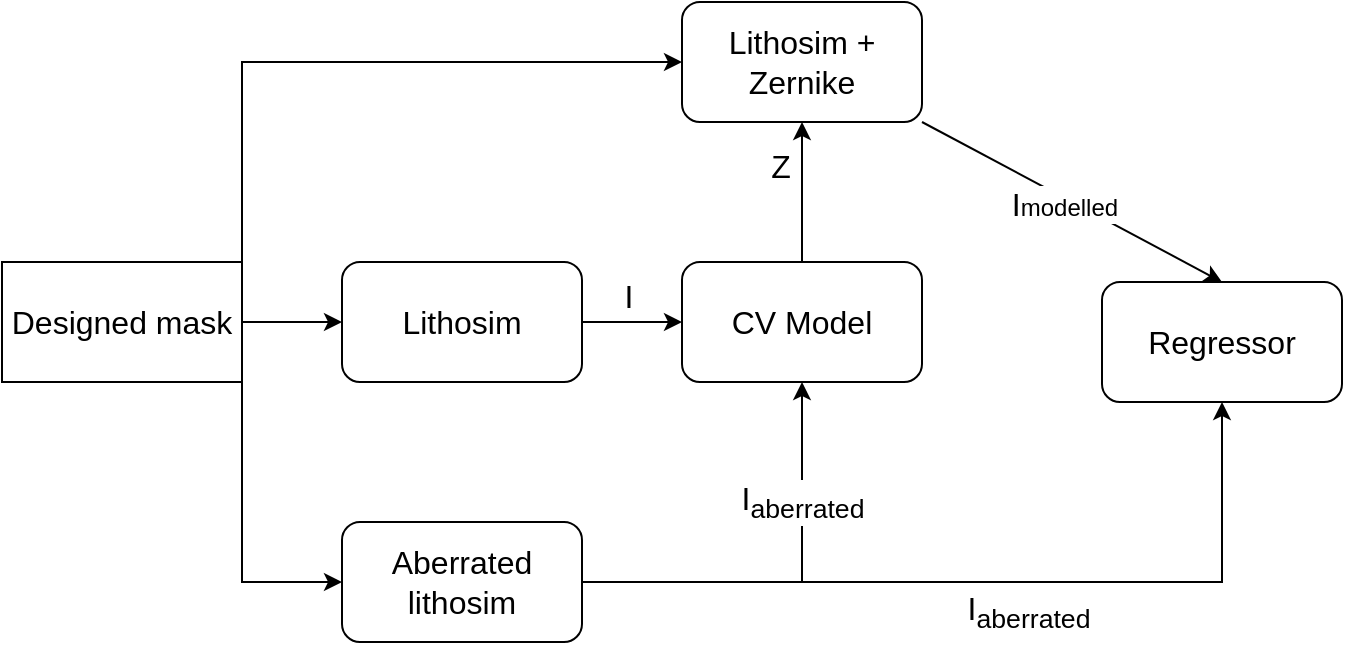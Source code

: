 <mxfile version="24.3.1" type="device">
  <diagram name="Страница — 1" id="pCdZ8OKwyEu4rpP-V3uT">
    <mxGraphModel dx="1050" dy="663" grid="1" gridSize="10" guides="1" tooltips="1" connect="1" arrows="1" fold="1" page="1" pageScale="1" pageWidth="827" pageHeight="1169" math="0" shadow="0">
      <root>
        <mxCell id="0" />
        <mxCell id="1" parent="0" />
        <mxCell id="ReXYLGYF4wV7l54f07KE-1" value="&lt;font style=&quot;font-size: 16px;&quot;&gt;Designed mask&lt;/font&gt;" style="rounded=0;whiteSpace=wrap;html=1;" vertex="1" parent="1">
          <mxGeometry x="30" y="340" width="120" height="60" as="geometry" />
        </mxCell>
        <mxCell id="ReXYLGYF4wV7l54f07KE-5" value="&lt;font style=&quot;font-size: 16px;&quot;&gt;L&lt;/font&gt;&lt;span style=&quot;font-size: 16px; background-color: initial;&quot;&gt;ithosim&lt;/span&gt;" style="rounded=1;whiteSpace=wrap;html=1;" vertex="1" parent="1">
          <mxGeometry x="200" y="340" width="120" height="60" as="geometry" />
        </mxCell>
        <mxCell id="ReXYLGYF4wV7l54f07KE-6" value="&lt;span style=&quot;font-size: 16px;&quot;&gt;Aberrated lithosim&lt;/span&gt;" style="rounded=1;whiteSpace=wrap;html=1;" vertex="1" parent="1">
          <mxGeometry x="200" y="470" width="120" height="60" as="geometry" />
        </mxCell>
        <mxCell id="ReXYLGYF4wV7l54f07KE-7" value="&lt;font style=&quot;font-size: 16px;&quot;&gt;CV Model&lt;/font&gt;" style="rounded=1;whiteSpace=wrap;html=1;" vertex="1" parent="1">
          <mxGeometry x="370" y="340" width="120" height="60" as="geometry" />
        </mxCell>
        <mxCell id="ReXYLGYF4wV7l54f07KE-8" value="&lt;font style=&quot;font-size: 16px;&quot;&gt;Lithosim + Zernike&lt;/font&gt;" style="rounded=1;whiteSpace=wrap;html=1;" vertex="1" parent="1">
          <mxGeometry x="370" y="210" width="120" height="60" as="geometry" />
        </mxCell>
        <mxCell id="ReXYLGYF4wV7l54f07KE-9" value="&lt;font style=&quot;font-size: 16px;&quot;&gt;Regressor&lt;/font&gt;" style="rounded=1;whiteSpace=wrap;html=1;" vertex="1" parent="1">
          <mxGeometry x="580" y="350" width="120" height="60" as="geometry" />
        </mxCell>
        <mxCell id="ReXYLGYF4wV7l54f07KE-10" value="" style="endArrow=classic;html=1;rounded=0;exitX=1;exitY=0.5;exitDx=0;exitDy=0;entryX=0;entryY=0.5;entryDx=0;entryDy=0;" edge="1" parent="1" source="ReXYLGYF4wV7l54f07KE-1" target="ReXYLGYF4wV7l54f07KE-5">
          <mxGeometry width="50" height="50" relative="1" as="geometry">
            <mxPoint x="430" y="300" as="sourcePoint" />
            <mxPoint x="480" y="250" as="targetPoint" />
          </mxGeometry>
        </mxCell>
        <mxCell id="ReXYLGYF4wV7l54f07KE-11" value="" style="endArrow=classic;html=1;rounded=0;entryX=0;entryY=0.5;entryDx=0;entryDy=0;exitX=1;exitY=0.5;exitDx=0;exitDy=0;" edge="1" parent="1" source="ReXYLGYF4wV7l54f07KE-1" target="ReXYLGYF4wV7l54f07KE-6">
          <mxGeometry width="50" height="50" relative="1" as="geometry">
            <mxPoint x="120" y="360" as="sourcePoint" />
            <mxPoint x="480" y="250" as="targetPoint" />
            <Array as="points">
              <mxPoint x="150" y="500" />
            </Array>
          </mxGeometry>
        </mxCell>
        <mxCell id="ReXYLGYF4wV7l54f07KE-12" value="" style="endArrow=classic;html=1;rounded=0;exitX=1;exitY=0.5;exitDx=0;exitDy=0;entryX=0;entryY=0.5;entryDx=0;entryDy=0;" edge="1" parent="1" source="ReXYLGYF4wV7l54f07KE-5" target="ReXYLGYF4wV7l54f07KE-7">
          <mxGeometry width="50" height="50" relative="1" as="geometry">
            <mxPoint x="430" y="300" as="sourcePoint" />
            <mxPoint x="480" y="250" as="targetPoint" />
          </mxGeometry>
        </mxCell>
        <mxCell id="ReXYLGYF4wV7l54f07KE-33" value="&lt;span style=&quot;color: rgba(0, 0, 0, 0); font-family: monospace; font-size: 0px; text-align: start; background-color: rgb(251, 251, 251);&quot;&gt;%3CmxGraphModel%3E%3Croot%3E%3CmxCell%20id%3D%220%22%2F%3E%3CmxCell%20id%3D%221%22%20parent%3D%220%22%2F%3E%3CmxCell%20id%3D%222%22%20value%3D%22%26lt%3Bspan%20style%3D%26quot%3Bcolor%3A%20rgb(0%2C%200%2C%200)%3B%20font-family%3A%20Helvetica%3B%20font-size%3A%2016px%3B%20font-style%3A%20normal%3B%20font-variant-ligatures%3A%20normal%3B%20font-variant-caps%3A%20normal%3B%20font-weight%3A%20400%3B%20letter-spacing%3A%20normal%3B%20orphans%3A%202%3B%20text-align%3A%20center%3B%20text-indent%3A%200px%3B%20text-transform%3A%20none%3B%20widows%3A%202%3B%20word-spacing%3A%200px%3B%20-webkit-text-stroke-width%3A%200px%3B%20white-space%3A%20nowrap%3B%20text-decoration-thickness%3A%20initial%3B%20text-decoration-style%3A%20initial%3B%20text-decoration-color%3A%20initial%3B%20float%3A%20none%3B%20display%3A%20inline%20!important%3B%26quot%3B%26gt%3BI%26lt%3B%2Fspan%26gt%3B%26lt%3Bsub%20style%3D%26quot%3Bforced-color-adjust%3A%20none%3B%20color%3A%20rgb(0%2C%200%2C%200)%3B%20font-family%3A%20Helvetica%3B%20font-style%3A%20normal%3B%20font-variant-ligatures%3A%20normal%3B%20font-variant-caps%3A%20normal%3B%20font-weight%3A%20400%3B%20letter-spacing%3A%20normal%3B%20orphans%3A%202%3B%20text-align%3A%20center%3B%20text-indent%3A%200px%3B%20text-transform%3A%20none%3B%20widows%3A%202%3B%20word-spacing%3A%200px%3B%20-webkit-text-stroke-width%3A%200px%3B%20white-space%3A%20nowrap%3B%20text-decoration-thickness%3A%20initial%3B%20text-decoration-style%3A%20initial%3B%20text-decoration-color%3A%20initial%3B%26quot%3B%26gt%3Baberrated%26lt%3B%2Fsub%26gt%3B%22%20style%3D%22edgeLabel%3Bhtml%3D1%3Balign%3Dcenter%3BverticalAlign%3Dmiddle%3Bresizable%3D0%3Bpoints%3D%5B%5D%3BfontSize%3D16%3BlabelBackgroundColor%3Ddefault%3B%22%20vertex%3D%221%22%20connectable%3D%220%22%20parent%3D%221%22%3E%3CmxGeometry%20x%3D%22355.408%22%20y%3D%22485.309%22%20as%3D%22geometry%22%2F%3E%3C%2FmxCell%3E%3C%2Froot%3E%3C%2FmxGraphModel%3E&lt;/span&gt;" style="edgeLabel;html=1;align=center;verticalAlign=middle;resizable=0;points=[];" vertex="1" connectable="0" parent="ReXYLGYF4wV7l54f07KE-12">
          <mxGeometry x="0.028" y="2" relative="1" as="geometry">
            <mxPoint as="offset" />
          </mxGeometry>
        </mxCell>
        <mxCell id="ReXYLGYF4wV7l54f07KE-35" value="&lt;font style=&quot;font-size: 16px;&quot;&gt;I&lt;/font&gt;" style="edgeLabel;html=1;align=center;verticalAlign=middle;resizable=0;points=[];" vertex="1" connectable="0" parent="ReXYLGYF4wV7l54f07KE-12">
          <mxGeometry x="-0.082" relative="1" as="geometry">
            <mxPoint y="-13" as="offset" />
          </mxGeometry>
        </mxCell>
        <mxCell id="ReXYLGYF4wV7l54f07KE-14" value="" style="endArrow=classic;html=1;rounded=0;exitX=1;exitY=0.5;exitDx=0;exitDy=0;entryX=0.5;entryY=1;entryDx=0;entryDy=0;" edge="1" parent="1" source="ReXYLGYF4wV7l54f07KE-6" target="ReXYLGYF4wV7l54f07KE-9">
          <mxGeometry width="50" height="50" relative="1" as="geometry">
            <mxPoint x="430" y="300" as="sourcePoint" />
            <mxPoint x="480" y="250" as="targetPoint" />
            <Array as="points">
              <mxPoint x="640" y="500" />
            </Array>
          </mxGeometry>
        </mxCell>
        <mxCell id="ReXYLGYF4wV7l54f07KE-15" value="I&lt;sub&gt;aberrated&lt;/sub&gt;" style="edgeLabel;html=1;align=center;verticalAlign=middle;resizable=0;points=[];fontSize=16;" vertex="1" connectable="0" parent="ReXYLGYF4wV7l54f07KE-14">
          <mxGeometry x="0.089" y="-2" relative="1" as="geometry">
            <mxPoint y="13" as="offset" />
          </mxGeometry>
        </mxCell>
        <mxCell id="ReXYLGYF4wV7l54f07KE-17" value="" style="endArrow=classic;html=1;rounded=0;exitX=0.5;exitY=0;exitDx=0;exitDy=0;entryX=0.5;entryY=1;entryDx=0;entryDy=0;" edge="1" parent="1" source="ReXYLGYF4wV7l54f07KE-7" target="ReXYLGYF4wV7l54f07KE-8">
          <mxGeometry width="50" height="50" relative="1" as="geometry">
            <mxPoint x="430" y="300" as="sourcePoint" />
            <mxPoint x="480" y="250" as="targetPoint" />
          </mxGeometry>
        </mxCell>
        <mxCell id="ReXYLGYF4wV7l54f07KE-18" value="&lt;font style=&quot;font-size: 16px;&quot;&gt;Z&lt;/font&gt;" style="edgeLabel;html=1;align=center;verticalAlign=middle;resizable=0;points=[];" vertex="1" connectable="0" parent="ReXYLGYF4wV7l54f07KE-17">
          <mxGeometry x="0.035" relative="1" as="geometry">
            <mxPoint x="-11" y="-12" as="offset" />
          </mxGeometry>
        </mxCell>
        <mxCell id="ReXYLGYF4wV7l54f07KE-22" value="" style="endArrow=classic;html=1;rounded=0;exitX=1;exitY=1;exitDx=0;exitDy=0;entryX=0.5;entryY=0;entryDx=0;entryDy=0;" edge="1" parent="1" source="ReXYLGYF4wV7l54f07KE-8" target="ReXYLGYF4wV7l54f07KE-9">
          <mxGeometry width="50" height="50" relative="1" as="geometry">
            <mxPoint x="430" y="300" as="sourcePoint" />
            <mxPoint x="480" y="250" as="targetPoint" />
          </mxGeometry>
        </mxCell>
        <mxCell id="ReXYLGYF4wV7l54f07KE-36" value="&lt;span style=&quot;font-size: 16px;&quot;&gt;I&lt;/span&gt;&lt;font style=&quot;font-size: 12px;&quot;&gt;modelled&lt;/font&gt;" style="edgeLabel;html=1;align=center;verticalAlign=middle;resizable=0;points=[];" vertex="1" connectable="0" parent="ReXYLGYF4wV7l54f07KE-22">
          <mxGeometry x="-0.04" y="-3" relative="1" as="geometry">
            <mxPoint as="offset" />
          </mxGeometry>
        </mxCell>
        <mxCell id="ReXYLGYF4wV7l54f07KE-27" value="" style="endArrow=classic;html=1;rounded=0;entryX=0.5;entryY=1;entryDx=0;entryDy=0;exitX=1;exitY=0.5;exitDx=0;exitDy=0;" edge="1" parent="1" source="ReXYLGYF4wV7l54f07KE-6" target="ReXYLGYF4wV7l54f07KE-7">
          <mxGeometry width="50" height="50" relative="1" as="geometry">
            <mxPoint x="340" y="470" as="sourcePoint" />
            <mxPoint x="560" y="334" as="targetPoint" />
            <Array as="points">
              <mxPoint x="430" y="500" />
            </Array>
          </mxGeometry>
        </mxCell>
        <mxCell id="ReXYLGYF4wV7l54f07KE-28" value="&lt;span style=&quot;color: rgb(0, 0, 0); font-family: Helvetica; font-size: 16px; font-style: normal; font-variant-ligatures: normal; font-variant-caps: normal; font-weight: 400; letter-spacing: normal; orphans: 2; text-align: center; text-indent: 0px; text-transform: none; widows: 2; word-spacing: 0px; -webkit-text-stroke-width: 0px; white-space: nowrap; text-decoration-thickness: initial; text-decoration-style: initial; text-decoration-color: initial; float: none; display: inline !important;&quot;&gt;I&lt;/span&gt;&lt;sub style=&quot;forced-color-adjust: none; color: rgb(0, 0, 0); font-family: Helvetica; font-style: normal; font-variant-ligatures: normal; font-variant-caps: normal; font-weight: 400; letter-spacing: normal; orphans: 2; text-align: center; text-indent: 0px; text-transform: none; widows: 2; word-spacing: 0px; -webkit-text-stroke-width: 0px; white-space: nowrap; text-decoration-thickness: initial; text-decoration-style: initial; text-decoration-color: initial;&quot;&gt;aberrated&lt;/sub&gt;" style="edgeLabel;html=1;align=center;verticalAlign=middle;resizable=0;points=[];fontSize=16;labelBackgroundColor=default;" vertex="1" connectable="0" parent="ReXYLGYF4wV7l54f07KE-27">
          <mxGeometry x="0.089" y="-2" relative="1" as="geometry">
            <mxPoint x="-2" y="-36" as="offset" />
          </mxGeometry>
        </mxCell>
        <mxCell id="ReXYLGYF4wV7l54f07KE-29" value="" style="endArrow=classic;html=1;rounded=0;exitX=1;exitY=0.5;exitDx=0;exitDy=0;entryX=0;entryY=0.5;entryDx=0;entryDy=0;" edge="1" parent="1" source="ReXYLGYF4wV7l54f07KE-1" target="ReXYLGYF4wV7l54f07KE-8">
          <mxGeometry width="50" height="50" relative="1" as="geometry">
            <mxPoint x="330" y="350" as="sourcePoint" />
            <mxPoint x="380" y="300" as="targetPoint" />
            <Array as="points">
              <mxPoint x="150" y="240" />
            </Array>
          </mxGeometry>
        </mxCell>
      </root>
    </mxGraphModel>
  </diagram>
</mxfile>

